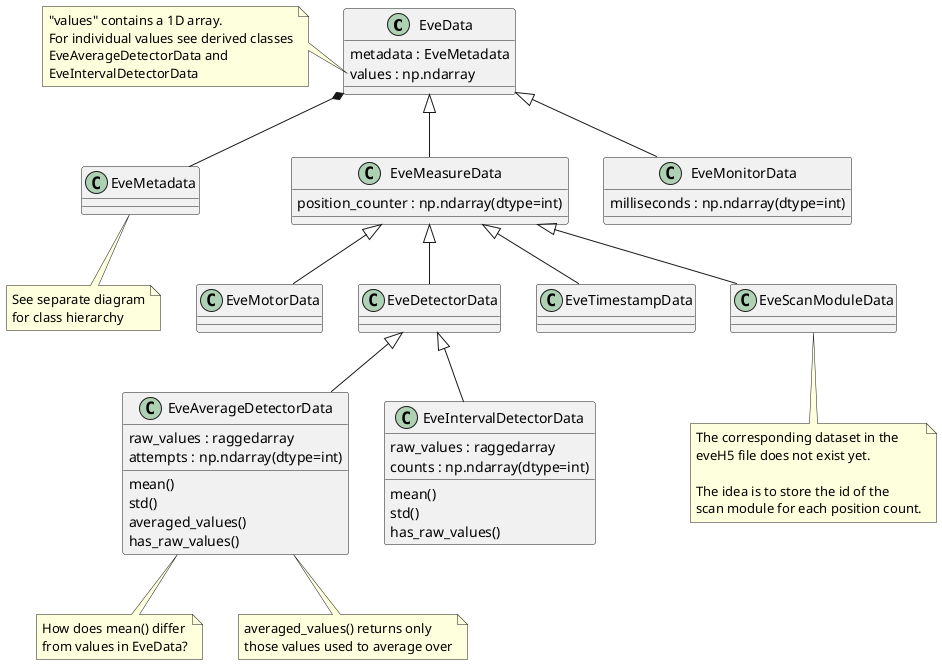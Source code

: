 @startuml
'skinparam dpi 150

class EveData {
    metadata : EveMetadata
    values : np.ndarray
}
note left of EveData::values
    "values" contains a 1D array.
    For individual values see derived classes
    EveAverageDetectorData and
    EveIntervalDetectorData
end note

class EveMetadata {
}
note bottom: See separate diagram\nfor class hierarchy

class EveMeasureData {
    {field} position_counter : np.ndarray(dtype=int)
}

class EveMonitorData {
    {field} milliseconds : np.ndarray(dtype=int)
}

class EveMotorData {
}

class EveDetectorData {
}

class EveTimestampData {
}

class EveScanModuleData {
}
note bottom
    The corresponding dataset in the
    eveH5 file does not exist yet.

    The idea is to store the id of the
    scan module for each position count.
end note

class EveAverageDetectorData {
    raw_values : raggedarray
    {field} attempts : np.ndarray(dtype=int)
    mean()
    std()
    averaged_values()
    has_raw_values()
}
note bottom: How does mean() differ\nfrom values in EveData?
note bottom of EveAverageDetectorData: averaged_values() returns only\nthose values used to average over

class EveIntervalDetectorData {
    raw_values : raggedarray
    {field} counts : np.ndarray(dtype=int)
    mean()
    std()
    has_raw_values()
}

EveData *-- EveMetadata
EveData <|-- EveMeasureData
EveData <|-- EveMonitorData
EveMeasureData <|-- EveMotorData
EveMeasureData <|-- EveDetectorData
EveMeasureData <|-- EveTimestampData
EveMeasureData <|-- EveScanModuleData
EveDetectorData <|-- EveAverageDetectorData
EveDetectorData <|-- EveIntervalDetectorData

@enduml
